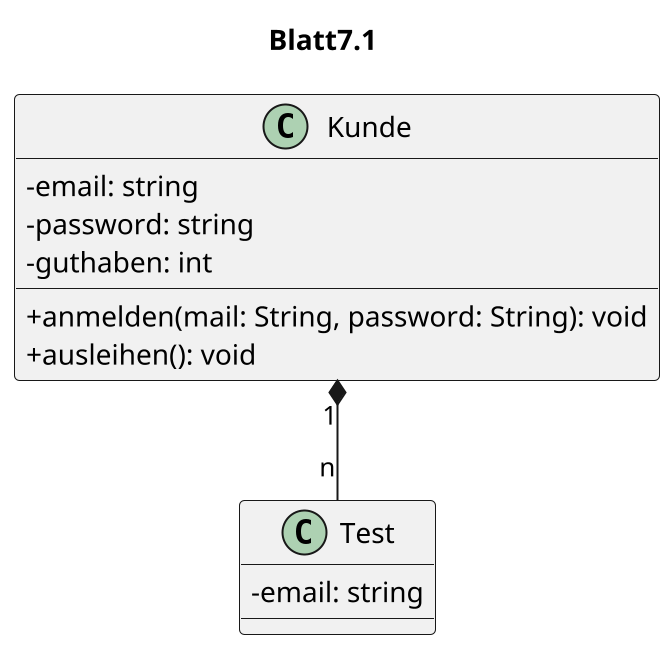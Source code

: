@startuml blatt7
'opt + D to start
'cmp+p >PlantUML: Export Current Diagram

skinparam classAttributeIconSize 0
scale 2

title Blatt7.1

class Kunde {
    - email: string
    - password: string
    - guthaben: int

    + anmelden(mail: String, password: String): void
    + ausleihen(): void
}

' class Film {
'     - name: String
'     - preis: int

'     ' - sprachenList(sprache: String, untertitle: String): void
' }
class Test {
    - email: string
}

' class streamingService {
'     ' + generieren(film: Film, zeit: int, link: String): void
' }

' Kunde "1" *-- "n" Film
Kunde "1" *-- "n" Test
' Kunde "1" *-- "n" streamingService

@enduml